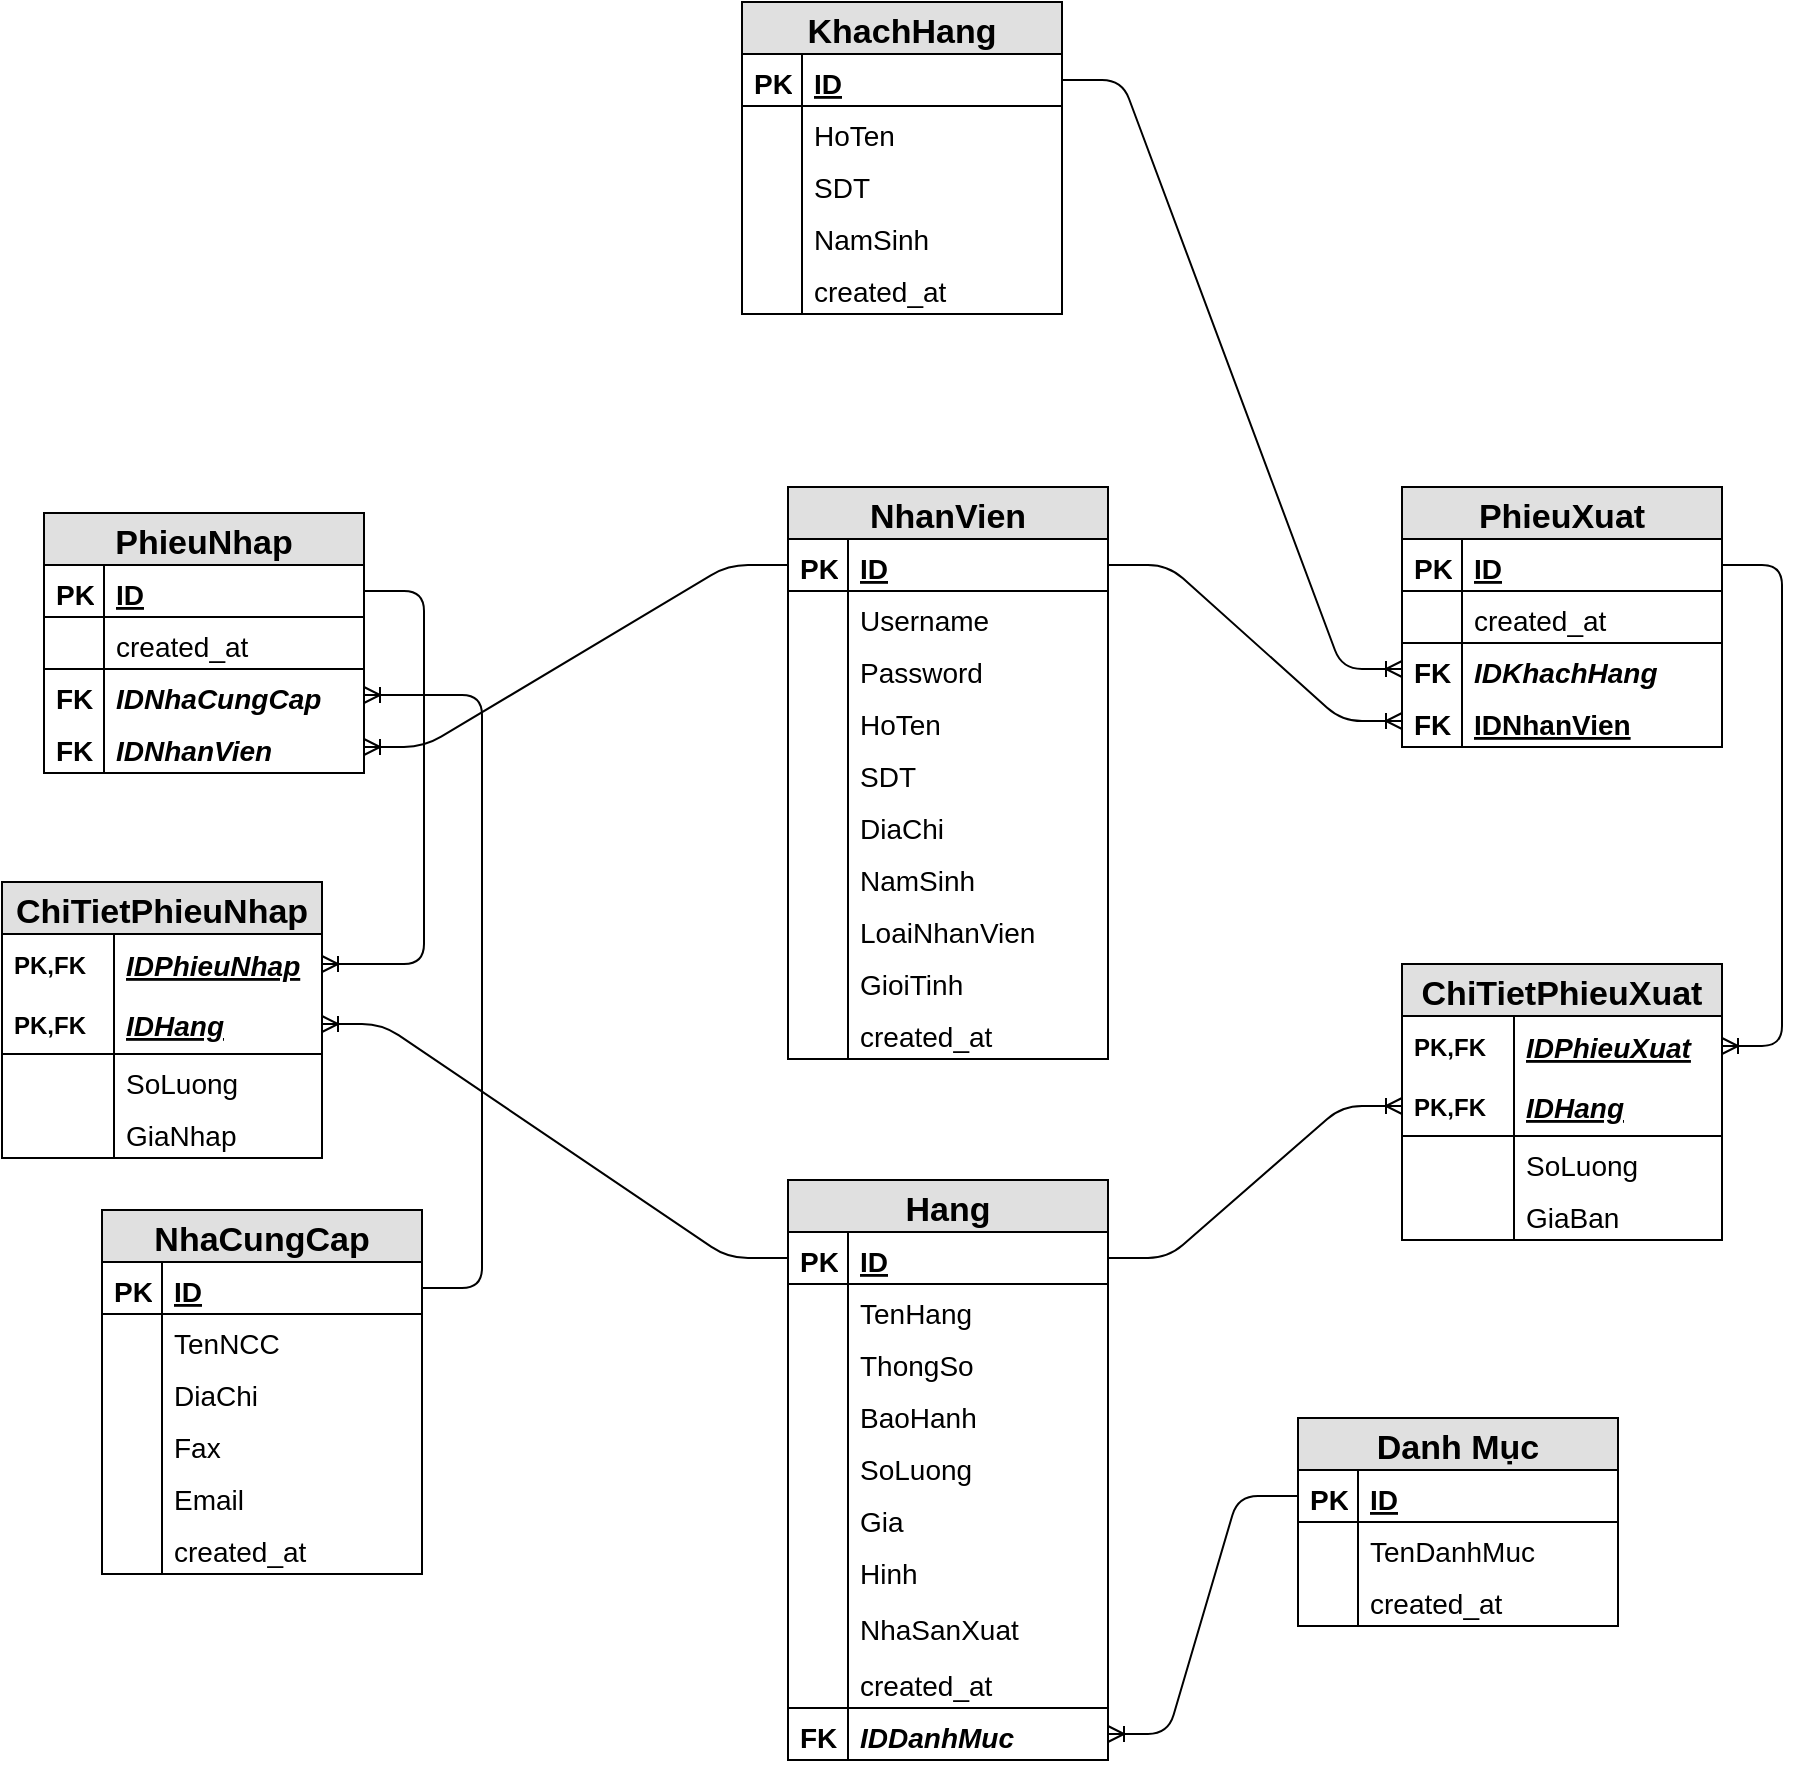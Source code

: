 <mxfile version="12.1.0" type="device" pages="1"><diagram id="Al4x4ltRxYzPL-oA0GCL" name="Page-1"><mxGraphModel dx="792" dy="425" grid="1" gridSize="10" guides="1" tooltips="1" connect="1" arrows="1" fold="1" page="1" pageScale="1" pageWidth="583" pageHeight="827" math="0" shadow="0"><root><mxCell id="0"/><mxCell id="1" parent="0"/><mxCell id="k6kVpm8Tn38-NytCqASX-301" value="" style="edgeStyle=entityRelationEdgeStyle;fontSize=12;html=1;endArrow=ERoneToMany;" parent="1" source="k6kVpm8Tn38-NytCqASX-91" target="k6kVpm8Tn38-NytCqASX-245" edge="1"><mxGeometry width="100" height="100" relative="1" as="geometry"><mxPoint x="720" y="1020" as="sourcePoint"/><mxPoint x="820" y="920" as="targetPoint"/></mxGeometry></mxCell><mxCell id="k6kVpm8Tn38-NytCqASX-16" value="Danh Mục" style="swimlane;fontStyle=1;childLayout=stackLayout;horizontal=1;startSize=26;fillColor=#e0e0e0;horizontalStack=0;resizeParent=1;resizeParentMax=0;resizeLast=0;collapsible=1;marginBottom=0;swimlaneFillColor=#ffffff;align=center;fontSize=17;" parent="1" vertex="1"><mxGeometry x="758" y="827" width="160" height="104" as="geometry"/></mxCell><mxCell id="k6kVpm8Tn38-NytCqASX-48" value="ID" style="shape=partialRectangle;top=0;left=0;right=0;bottom=1;align=left;verticalAlign=top;fillColor=none;spacingLeft=34;spacingRight=4;overflow=hidden;rotatable=0;points=[[0,0.5],[1,0.5]];portConstraint=eastwest;dropTarget=0;fontSize=14;fontStyle=5" parent="k6kVpm8Tn38-NytCqASX-16" vertex="1"><mxGeometry y="26" width="160" height="26" as="geometry"/></mxCell><mxCell id="k6kVpm8Tn38-NytCqASX-49" value="PK" style="shape=partialRectangle;top=0;left=0;bottom=0;fillColor=none;align=left;verticalAlign=top;spacingLeft=4;spacingRight=4;overflow=hidden;rotatable=0;points=[];portConstraint=eastwest;part=1;fontSize=14;fontStyle=1" parent="k6kVpm8Tn38-NytCqASX-48" vertex="1" connectable="0"><mxGeometry width="30" height="26" as="geometry"/></mxCell><mxCell id="k6kVpm8Tn38-NytCqASX-62" value="TenDanhMuc" style="shape=partialRectangle;top=0;left=0;right=0;bottom=0;align=left;verticalAlign=top;fillColor=none;spacingLeft=34;spacingRight=4;overflow=hidden;rotatable=0;points=[[0,0.5],[1,0.5]];portConstraint=eastwest;dropTarget=0;fontSize=14;" parent="k6kVpm8Tn38-NytCqASX-16" vertex="1"><mxGeometry y="52" width="160" height="26" as="geometry"/></mxCell><mxCell id="k6kVpm8Tn38-NytCqASX-63" value="" style="shape=partialRectangle;top=0;left=0;bottom=0;fillColor=none;align=left;verticalAlign=top;spacingLeft=4;spacingRight=4;overflow=hidden;rotatable=0;points=[];portConstraint=eastwest;part=1;fontSize=12;" parent="k6kVpm8Tn38-NytCqASX-62" vertex="1" connectable="0"><mxGeometry width="30" height="26" as="geometry"/></mxCell><mxCell id="k6kVpm8Tn38-NytCqASX-71" value="created_at" style="shape=partialRectangle;top=0;left=0;right=0;bottom=0;align=left;verticalAlign=top;fillColor=none;spacingLeft=34;spacingRight=4;overflow=hidden;rotatable=0;points=[[0,0.5],[1,0.5]];portConstraint=eastwest;dropTarget=0;fontSize=14;" parent="k6kVpm8Tn38-NytCqASX-16" vertex="1"><mxGeometry y="78" width="160" height="26" as="geometry"/></mxCell><mxCell id="k6kVpm8Tn38-NytCqASX-72" value="" style="shape=partialRectangle;top=0;left=0;bottom=0;fillColor=none;align=left;verticalAlign=top;spacingLeft=4;spacingRight=4;overflow=hidden;rotatable=0;points=[];portConstraint=eastwest;part=1;fontSize=12;" parent="k6kVpm8Tn38-NytCqASX-71" vertex="1" connectable="0"><mxGeometry width="30" height="26" as="geometry"/></mxCell><mxCell id="k6kVpm8Tn38-NytCqASX-75" value="NhaCungCap" style="swimlane;fontStyle=1;childLayout=stackLayout;horizontal=1;startSize=26;fillColor=#e0e0e0;horizontalStack=0;resizeParent=1;resizeParentMax=0;resizeLast=0;collapsible=1;marginBottom=0;swimlaneFillColor=#ffffff;align=center;fontSize=17;" parent="1" vertex="1"><mxGeometry x="160" y="723" width="160" height="182" as="geometry"/></mxCell><mxCell id="k6kVpm8Tn38-NytCqASX-76" value="ID" style="shape=partialRectangle;top=0;left=0;right=0;bottom=1;align=left;verticalAlign=top;fillColor=none;spacingLeft=34;spacingRight=4;overflow=hidden;rotatable=0;points=[[0,0.5],[1,0.5]];portConstraint=eastwest;dropTarget=0;fontSize=14;fontStyle=5" parent="k6kVpm8Tn38-NytCqASX-75" vertex="1"><mxGeometry y="26" width="160" height="26" as="geometry"/></mxCell><mxCell id="k6kVpm8Tn38-NytCqASX-77" value="PK" style="shape=partialRectangle;top=0;left=0;bottom=0;fillColor=none;align=left;verticalAlign=top;spacingLeft=4;spacingRight=4;overflow=hidden;rotatable=0;points=[];portConstraint=eastwest;part=1;fontSize=14;fontStyle=1" parent="k6kVpm8Tn38-NytCqASX-76" vertex="1" connectable="0"><mxGeometry width="30" height="26" as="geometry"/></mxCell><mxCell id="k6kVpm8Tn38-NytCqASX-78" value="TenNCC" style="shape=partialRectangle;top=0;left=0;right=0;bottom=0;align=left;verticalAlign=top;fillColor=none;spacingLeft=34;spacingRight=4;overflow=hidden;rotatable=0;points=[[0,0.5],[1,0.5]];portConstraint=eastwest;dropTarget=0;fontSize=14;" parent="k6kVpm8Tn38-NytCqASX-75" vertex="1"><mxGeometry y="52" width="160" height="26" as="geometry"/></mxCell><mxCell id="k6kVpm8Tn38-NytCqASX-79" value="" style="shape=partialRectangle;top=0;left=0;bottom=0;fillColor=none;align=left;verticalAlign=top;spacingLeft=4;spacingRight=4;overflow=hidden;rotatable=0;points=[];portConstraint=eastwest;part=1;fontSize=12;" parent="k6kVpm8Tn38-NytCqASX-78" vertex="1" connectable="0"><mxGeometry width="30" height="26" as="geometry"/></mxCell><mxCell id="k6kVpm8Tn38-NytCqASX-80" value="DiaChi" style="shape=partialRectangle;top=0;left=0;right=0;bottom=0;align=left;verticalAlign=top;fillColor=none;spacingLeft=34;spacingRight=4;overflow=hidden;rotatable=0;points=[[0,0.5],[1,0.5]];portConstraint=eastwest;dropTarget=0;fontSize=14;" parent="k6kVpm8Tn38-NytCqASX-75" vertex="1"><mxGeometry y="78" width="160" height="26" as="geometry"/></mxCell><mxCell id="k6kVpm8Tn38-NytCqASX-81" value="" style="shape=partialRectangle;top=0;left=0;bottom=0;fillColor=none;align=left;verticalAlign=top;spacingLeft=4;spacingRight=4;overflow=hidden;rotatable=0;points=[];portConstraint=eastwest;part=1;fontSize=12;" parent="k6kVpm8Tn38-NytCqASX-80" vertex="1" connectable="0"><mxGeometry width="30" height="26" as="geometry"/></mxCell><mxCell id="k6kVpm8Tn38-NytCqASX-84" value="Fax" style="shape=partialRectangle;top=0;left=0;right=0;bottom=0;align=left;verticalAlign=top;fillColor=none;spacingLeft=34;spacingRight=4;overflow=hidden;rotatable=0;points=[[0,0.5],[1,0.5]];portConstraint=eastwest;dropTarget=0;fontSize=14;" parent="k6kVpm8Tn38-NytCqASX-75" vertex="1"><mxGeometry y="104" width="160" height="26" as="geometry"/></mxCell><mxCell id="k6kVpm8Tn38-NytCqASX-85" value="" style="shape=partialRectangle;top=0;left=0;bottom=0;fillColor=none;align=left;verticalAlign=top;spacingLeft=4;spacingRight=4;overflow=hidden;rotatable=0;points=[];portConstraint=eastwest;part=1;fontSize=12;" parent="k6kVpm8Tn38-NytCqASX-84" vertex="1" connectable="0"><mxGeometry width="30" height="26" as="geometry"/></mxCell><mxCell id="k6kVpm8Tn38-NytCqASX-86" value="Email" style="shape=partialRectangle;top=0;left=0;right=0;bottom=0;align=left;verticalAlign=top;fillColor=none;spacingLeft=34;spacingRight=4;overflow=hidden;rotatable=0;points=[[0,0.5],[1,0.5]];portConstraint=eastwest;dropTarget=0;fontSize=14;" parent="k6kVpm8Tn38-NytCqASX-75" vertex="1"><mxGeometry y="130" width="160" height="26" as="geometry"/></mxCell><mxCell id="k6kVpm8Tn38-NytCqASX-87" value="" style="shape=partialRectangle;top=0;left=0;bottom=0;fillColor=none;align=left;verticalAlign=top;spacingLeft=4;spacingRight=4;overflow=hidden;rotatable=0;points=[];portConstraint=eastwest;part=1;fontSize=12;" parent="k6kVpm8Tn38-NytCqASX-86" vertex="1" connectable="0"><mxGeometry width="30" height="26" as="geometry"/></mxCell><mxCell id="k6kVpm8Tn38-NytCqASX-88" value="created_at" style="shape=partialRectangle;top=0;left=0;right=0;bottom=0;align=left;verticalAlign=top;fillColor=none;spacingLeft=34;spacingRight=4;overflow=hidden;rotatable=0;points=[[0,0.5],[1,0.5]];portConstraint=eastwest;dropTarget=0;fontSize=14;" parent="k6kVpm8Tn38-NytCqASX-75" vertex="1"><mxGeometry y="156" width="160" height="26" as="geometry"/></mxCell><mxCell id="k6kVpm8Tn38-NytCqASX-89" value="" style="shape=partialRectangle;top=0;left=0;bottom=0;fillColor=none;align=left;verticalAlign=top;spacingLeft=4;spacingRight=4;overflow=hidden;rotatable=0;points=[];portConstraint=eastwest;part=1;fontSize=12;" parent="k6kVpm8Tn38-NytCqASX-88" vertex="1" connectable="0"><mxGeometry width="30" height="26" as="geometry"/></mxCell><mxCell id="k6kVpm8Tn38-NytCqASX-90" value="Hang" style="swimlane;fontStyle=1;childLayout=stackLayout;horizontal=1;startSize=26;fillColor=#e0e0e0;horizontalStack=0;resizeParent=1;resizeParentMax=0;resizeLast=0;collapsible=1;marginBottom=0;swimlaneFillColor=#ffffff;align=center;fontSize=17;" parent="1" vertex="1"><mxGeometry x="503" y="708" width="160" height="290" as="geometry"/></mxCell><mxCell id="k6kVpm8Tn38-NytCqASX-91" value="ID" style="shape=partialRectangle;top=0;left=0;right=0;bottom=1;align=left;verticalAlign=top;fillColor=none;spacingLeft=34;spacingRight=4;overflow=hidden;rotatable=0;points=[[0,0.5],[1,0.5]];portConstraint=eastwest;dropTarget=0;fontSize=14;fontStyle=5" parent="k6kVpm8Tn38-NytCqASX-90" vertex="1"><mxGeometry y="26" width="160" height="26" as="geometry"/></mxCell><mxCell id="k6kVpm8Tn38-NytCqASX-92" value="PK" style="shape=partialRectangle;top=0;left=0;bottom=0;fillColor=none;align=left;verticalAlign=top;spacingLeft=4;spacingRight=4;overflow=hidden;rotatable=0;points=[];portConstraint=eastwest;part=1;fontSize=14;fontStyle=1" parent="k6kVpm8Tn38-NytCqASX-91" vertex="1" connectable="0"><mxGeometry width="30" height="26" as="geometry"/></mxCell><mxCell id="k6kVpm8Tn38-NytCqASX-93" value="TenHang" style="shape=partialRectangle;top=0;left=0;right=0;bottom=0;align=left;verticalAlign=top;fillColor=none;spacingLeft=34;spacingRight=4;overflow=hidden;rotatable=0;points=[[0,0.5],[1,0.5]];portConstraint=eastwest;dropTarget=0;fontSize=14;" parent="k6kVpm8Tn38-NytCqASX-90" vertex="1"><mxGeometry y="52" width="160" height="26" as="geometry"/></mxCell><mxCell id="k6kVpm8Tn38-NytCqASX-94" value="" style="shape=partialRectangle;top=0;left=0;bottom=0;fillColor=none;align=left;verticalAlign=top;spacingLeft=4;spacingRight=4;overflow=hidden;rotatable=0;points=[];portConstraint=eastwest;part=1;fontSize=12;" parent="k6kVpm8Tn38-NytCqASX-93" vertex="1" connectable="0"><mxGeometry width="30" height="26" as="geometry"/></mxCell><mxCell id="k6kVpm8Tn38-NytCqASX-95" value="ThongSo" style="shape=partialRectangle;top=0;left=0;right=0;bottom=0;align=left;verticalAlign=top;fillColor=none;spacingLeft=34;spacingRight=4;overflow=hidden;rotatable=0;points=[[0,0.5],[1,0.5]];portConstraint=eastwest;dropTarget=0;fontSize=14;" parent="k6kVpm8Tn38-NytCqASX-90" vertex="1"><mxGeometry y="78" width="160" height="26" as="geometry"/></mxCell><mxCell id="k6kVpm8Tn38-NytCqASX-96" value="" style="shape=partialRectangle;top=0;left=0;bottom=0;fillColor=none;align=left;verticalAlign=top;spacingLeft=4;spacingRight=4;overflow=hidden;rotatable=0;points=[];portConstraint=eastwest;part=1;fontSize=12;" parent="k6kVpm8Tn38-NytCqASX-95" vertex="1" connectable="0"><mxGeometry width="30" height="26" as="geometry"/></mxCell><mxCell id="k6kVpm8Tn38-NytCqASX-97" value="BaoHanh" style="shape=partialRectangle;top=0;left=0;right=0;bottom=0;align=left;verticalAlign=top;fillColor=none;spacingLeft=34;spacingRight=4;overflow=hidden;rotatable=0;points=[[0,0.5],[1,0.5]];portConstraint=eastwest;dropTarget=0;fontSize=14;" parent="k6kVpm8Tn38-NytCqASX-90" vertex="1"><mxGeometry y="104" width="160" height="26" as="geometry"/></mxCell><mxCell id="k6kVpm8Tn38-NytCqASX-98" value="" style="shape=partialRectangle;top=0;left=0;bottom=0;fillColor=none;align=left;verticalAlign=top;spacingLeft=4;spacingRight=4;overflow=hidden;rotatable=0;points=[];portConstraint=eastwest;part=1;fontSize=12;" parent="k6kVpm8Tn38-NytCqASX-97" vertex="1" connectable="0"><mxGeometry width="30" height="26" as="geometry"/></mxCell><mxCell id="k6kVpm8Tn38-NytCqASX-99" value="SoLuong" style="shape=partialRectangle;top=0;left=0;right=0;bottom=0;align=left;verticalAlign=top;fillColor=none;spacingLeft=34;spacingRight=4;overflow=hidden;rotatable=0;points=[[0,0.5],[1,0.5]];portConstraint=eastwest;dropTarget=0;fontSize=14;" parent="k6kVpm8Tn38-NytCqASX-90" vertex="1"><mxGeometry y="130" width="160" height="26" as="geometry"/></mxCell><mxCell id="k6kVpm8Tn38-NytCqASX-100" value="" style="shape=partialRectangle;top=0;left=0;bottom=0;fillColor=none;align=left;verticalAlign=top;spacingLeft=4;spacingRight=4;overflow=hidden;rotatable=0;points=[];portConstraint=eastwest;part=1;fontSize=12;" parent="k6kVpm8Tn38-NytCqASX-99" vertex="1" connectable="0"><mxGeometry width="30" height="26" as="geometry"/></mxCell><mxCell id="k6kVpm8Tn38-NytCqASX-101" value="Gia" style="shape=partialRectangle;top=0;left=0;right=0;bottom=0;align=left;verticalAlign=top;fillColor=none;spacingLeft=34;spacingRight=4;overflow=hidden;rotatable=0;points=[[0,0.5],[1,0.5]];portConstraint=eastwest;dropTarget=0;fontSize=14;" parent="k6kVpm8Tn38-NytCqASX-90" vertex="1"><mxGeometry y="156" width="160" height="26" as="geometry"/></mxCell><mxCell id="k6kVpm8Tn38-NytCqASX-102" value="" style="shape=partialRectangle;top=0;left=0;bottom=0;fillColor=none;align=left;verticalAlign=top;spacingLeft=4;spacingRight=4;overflow=hidden;rotatable=0;points=[];portConstraint=eastwest;part=1;fontSize=12;" parent="k6kVpm8Tn38-NytCqASX-101" vertex="1" connectable="0"><mxGeometry width="30" height="26" as="geometry"/></mxCell><mxCell id="k6kVpm8Tn38-NytCqASX-103" value="Hinh" style="shape=partialRectangle;top=0;left=0;right=0;bottom=0;align=left;verticalAlign=top;fillColor=none;spacingLeft=34;spacingRight=4;overflow=hidden;rotatable=0;points=[[0,0.5],[1,0.5]];portConstraint=eastwest;dropTarget=0;fontSize=14;" parent="k6kVpm8Tn38-NytCqASX-90" vertex="1"><mxGeometry y="182" width="160" height="28" as="geometry"/></mxCell><mxCell id="k6kVpm8Tn38-NytCqASX-104" value="" style="shape=partialRectangle;top=0;left=0;bottom=0;fillColor=none;align=left;verticalAlign=top;spacingLeft=4;spacingRight=4;overflow=hidden;rotatable=0;points=[];portConstraint=eastwest;part=1;fontSize=12;" parent="k6kVpm8Tn38-NytCqASX-103" vertex="1" connectable="0"><mxGeometry width="30" height="28" as="geometry"/></mxCell><mxCell id="6rK6x2AyUPmlrGDwBIdu-18" value="NhaSanXuat" style="shape=partialRectangle;top=0;left=0;right=0;bottom=0;align=left;verticalAlign=top;fillColor=none;spacingLeft=34;spacingRight=4;overflow=hidden;rotatable=0;points=[[0,0.5],[1,0.5]];portConstraint=eastwest;dropTarget=0;fontSize=14;" parent="k6kVpm8Tn38-NytCqASX-90" vertex="1"><mxGeometry y="210" width="160" height="28" as="geometry"/></mxCell><mxCell id="6rK6x2AyUPmlrGDwBIdu-19" value="" style="shape=partialRectangle;top=0;left=0;bottom=0;fillColor=none;align=left;verticalAlign=top;spacingLeft=4;spacingRight=4;overflow=hidden;rotatable=0;points=[];portConstraint=eastwest;part=1;fontSize=12;" parent="6rK6x2AyUPmlrGDwBIdu-18" vertex="1" connectable="0"><mxGeometry width="30" height="28" as="geometry"/></mxCell><mxCell id="6rK6x2AyUPmlrGDwBIdu-20" value="created_at" style="shape=partialRectangle;top=0;left=0;right=0;bottom=1;align=left;verticalAlign=top;fillColor=none;spacingLeft=34;spacingRight=4;overflow=hidden;rotatable=0;points=[[0,0.5],[1,0.5]];portConstraint=eastwest;dropTarget=0;fontSize=14;" parent="k6kVpm8Tn38-NytCqASX-90" vertex="1"><mxGeometry y="238" width="160" height="26" as="geometry"/></mxCell><mxCell id="6rK6x2AyUPmlrGDwBIdu-21" value="" style="shape=partialRectangle;top=0;left=0;bottom=0;fillColor=none;align=left;verticalAlign=top;spacingLeft=4;spacingRight=4;overflow=hidden;rotatable=0;points=[];portConstraint=eastwest;part=1;fontSize=12;" parent="6rK6x2AyUPmlrGDwBIdu-20" vertex="1" connectable="0"><mxGeometry width="30" height="26" as="geometry"/></mxCell><mxCell id="6rK6x2AyUPmlrGDwBIdu-22" value="IDDanhMuc" style="shape=partialRectangle;top=0;left=0;right=0;bottom=0;align=left;verticalAlign=top;fillColor=none;spacingLeft=34;spacingRight=4;overflow=hidden;rotatable=0;points=[[0,0.5],[1,0.5]];portConstraint=eastwest;dropTarget=0;fontSize=14;fontStyle=3" parent="k6kVpm8Tn38-NytCqASX-90" vertex="1"><mxGeometry y="264" width="160" height="26" as="geometry"/></mxCell><mxCell id="6rK6x2AyUPmlrGDwBIdu-23" value="FK" style="shape=partialRectangle;top=0;left=0;bottom=0;fillColor=none;align=left;verticalAlign=top;spacingLeft=4;spacingRight=4;overflow=hidden;rotatable=0;points=[];portConstraint=eastwest;part=1;fontSize=14;fontStyle=1" parent="6rK6x2AyUPmlrGDwBIdu-22" vertex="1" connectable="0"><mxGeometry width="30" height="26" as="geometry"/></mxCell><mxCell id="k6kVpm8Tn38-NytCqASX-129" value="NhanVien" style="swimlane;fontStyle=1;childLayout=stackLayout;horizontal=1;startSize=26;fillColor=#e0e0e0;horizontalStack=0;resizeParent=1;resizeParentMax=0;resizeLast=0;collapsible=1;marginBottom=0;swimlaneFillColor=#ffffff;align=center;fontSize=17;" parent="1" vertex="1"><mxGeometry x="503" y="361.5" width="160" height="286" as="geometry"/></mxCell><mxCell id="k6kVpm8Tn38-NytCqASX-130" value="ID" style="shape=partialRectangle;top=0;left=0;right=0;bottom=1;align=left;verticalAlign=top;fillColor=none;spacingLeft=34;spacingRight=4;overflow=hidden;rotatable=0;points=[[0,0.5],[1,0.5]];portConstraint=eastwest;dropTarget=0;fontSize=14;fontStyle=5" parent="k6kVpm8Tn38-NytCqASX-129" vertex="1"><mxGeometry y="26" width="160" height="26" as="geometry"/></mxCell><mxCell id="k6kVpm8Tn38-NytCqASX-131" value="PK" style="shape=partialRectangle;top=0;left=0;bottom=0;fillColor=none;align=left;verticalAlign=top;spacingLeft=4;spacingRight=4;overflow=hidden;rotatable=0;points=[];portConstraint=eastwest;part=1;fontSize=14;fontStyle=1" parent="k6kVpm8Tn38-NytCqASX-130" vertex="1" connectable="0"><mxGeometry width="30" height="26" as="geometry"/></mxCell><mxCell id="k6kVpm8Tn38-NytCqASX-132" value="Username" style="shape=partialRectangle;top=0;left=0;right=0;bottom=0;align=left;verticalAlign=top;fillColor=none;spacingLeft=34;spacingRight=4;overflow=hidden;rotatable=0;points=[[0,0.5],[1,0.5]];portConstraint=eastwest;dropTarget=0;fontSize=14;" parent="k6kVpm8Tn38-NytCqASX-129" vertex="1"><mxGeometry y="52" width="160" height="26" as="geometry"/></mxCell><mxCell id="k6kVpm8Tn38-NytCqASX-133" value="" style="shape=partialRectangle;top=0;left=0;bottom=0;fillColor=none;align=left;verticalAlign=top;spacingLeft=4;spacingRight=4;overflow=hidden;rotatable=0;points=[];portConstraint=eastwest;part=1;fontSize=12;" parent="k6kVpm8Tn38-NytCqASX-132" vertex="1" connectable="0"><mxGeometry width="30" height="26" as="geometry"/></mxCell><mxCell id="k6kVpm8Tn38-NytCqASX-134" value="Password" style="shape=partialRectangle;top=0;left=0;right=0;bottom=0;align=left;verticalAlign=top;fillColor=none;spacingLeft=34;spacingRight=4;overflow=hidden;rotatable=0;points=[[0,0.5],[1,0.5]];portConstraint=eastwest;dropTarget=0;fontSize=14;" parent="k6kVpm8Tn38-NytCqASX-129" vertex="1"><mxGeometry y="78" width="160" height="26" as="geometry"/></mxCell><mxCell id="k6kVpm8Tn38-NytCqASX-135" value="" style="shape=partialRectangle;top=0;left=0;bottom=0;fillColor=none;align=left;verticalAlign=top;spacingLeft=4;spacingRight=4;overflow=hidden;rotatable=0;points=[];portConstraint=eastwest;part=1;fontSize=12;" parent="k6kVpm8Tn38-NytCqASX-134" vertex="1" connectable="0"><mxGeometry width="30" height="26" as="geometry"/></mxCell><mxCell id="k6kVpm8Tn38-NytCqASX-136" value="HoTen" style="shape=partialRectangle;top=0;left=0;right=0;bottom=0;align=left;verticalAlign=top;fillColor=none;spacingLeft=34;spacingRight=4;overflow=hidden;rotatable=0;points=[[0,0.5],[1,0.5]];portConstraint=eastwest;dropTarget=0;fontSize=14;" parent="k6kVpm8Tn38-NytCqASX-129" vertex="1"><mxGeometry y="104" width="160" height="26" as="geometry"/></mxCell><mxCell id="k6kVpm8Tn38-NytCqASX-137" value="" style="shape=partialRectangle;top=0;left=0;bottom=0;fillColor=none;align=left;verticalAlign=top;spacingLeft=4;spacingRight=4;overflow=hidden;rotatable=0;points=[];portConstraint=eastwest;part=1;fontSize=12;" parent="k6kVpm8Tn38-NytCqASX-136" vertex="1" connectable="0"><mxGeometry width="30" height="26" as="geometry"/></mxCell><mxCell id="k6kVpm8Tn38-NytCqASX-138" value="SDT" style="shape=partialRectangle;top=0;left=0;right=0;bottom=0;align=left;verticalAlign=top;fillColor=none;spacingLeft=34;spacingRight=4;overflow=hidden;rotatable=0;points=[[0,0.5],[1,0.5]];portConstraint=eastwest;dropTarget=0;fontSize=14;" parent="k6kVpm8Tn38-NytCqASX-129" vertex="1"><mxGeometry y="130" width="160" height="26" as="geometry"/></mxCell><mxCell id="k6kVpm8Tn38-NytCqASX-139" value="" style="shape=partialRectangle;top=0;left=0;bottom=0;fillColor=none;align=left;verticalAlign=top;spacingLeft=4;spacingRight=4;overflow=hidden;rotatable=0;points=[];portConstraint=eastwest;part=1;fontSize=12;" parent="k6kVpm8Tn38-NytCqASX-138" vertex="1" connectable="0"><mxGeometry width="30" height="26" as="geometry"/></mxCell><mxCell id="k6kVpm8Tn38-NytCqASX-140" value="DiaChi" style="shape=partialRectangle;top=0;left=0;right=0;bottom=0;align=left;verticalAlign=top;fillColor=none;spacingLeft=34;spacingRight=4;overflow=hidden;rotatable=0;points=[[0,0.5],[1,0.5]];portConstraint=eastwest;dropTarget=0;fontSize=14;" parent="k6kVpm8Tn38-NytCqASX-129" vertex="1"><mxGeometry y="156" width="160" height="26" as="geometry"/></mxCell><mxCell id="k6kVpm8Tn38-NytCqASX-141" value="" style="shape=partialRectangle;top=0;left=0;bottom=0;fillColor=none;align=left;verticalAlign=top;spacingLeft=4;spacingRight=4;overflow=hidden;rotatable=0;points=[];portConstraint=eastwest;part=1;fontSize=12;" parent="k6kVpm8Tn38-NytCqASX-140" vertex="1" connectable="0"><mxGeometry width="30" height="26" as="geometry"/></mxCell><mxCell id="k6kVpm8Tn38-NytCqASX-142" value="NamSinh" style="shape=partialRectangle;top=0;left=0;right=0;bottom=0;align=left;verticalAlign=top;fillColor=none;spacingLeft=34;spacingRight=4;overflow=hidden;rotatable=0;points=[[0,0.5],[1,0.5]];portConstraint=eastwest;dropTarget=0;fontSize=14;" parent="k6kVpm8Tn38-NytCqASX-129" vertex="1"><mxGeometry y="182" width="160" height="26" as="geometry"/></mxCell><mxCell id="k6kVpm8Tn38-NytCqASX-143" value="" style="shape=partialRectangle;top=0;left=0;bottom=0;fillColor=none;align=left;verticalAlign=top;spacingLeft=4;spacingRight=4;overflow=hidden;rotatable=0;points=[];portConstraint=eastwest;part=1;fontSize=12;" parent="k6kVpm8Tn38-NytCqASX-142" vertex="1" connectable="0"><mxGeometry width="30" height="26" as="geometry"/></mxCell><mxCell id="k6kVpm8Tn38-NytCqASX-144" value="LoaiNhanVien" style="shape=partialRectangle;top=0;left=0;right=0;bottom=0;align=left;verticalAlign=top;fillColor=none;spacingLeft=34;spacingRight=4;overflow=hidden;rotatable=0;points=[[0,0.5],[1,0.5]];portConstraint=eastwest;dropTarget=0;fontSize=14;" parent="k6kVpm8Tn38-NytCqASX-129" vertex="1"><mxGeometry y="208" width="160" height="26" as="geometry"/></mxCell><mxCell id="k6kVpm8Tn38-NytCqASX-145" value="" style="shape=partialRectangle;top=0;left=0;bottom=0;fillColor=none;align=left;verticalAlign=top;spacingLeft=4;spacingRight=4;overflow=hidden;rotatable=0;points=[];portConstraint=eastwest;part=1;fontSize=12;" parent="k6kVpm8Tn38-NytCqASX-144" vertex="1" connectable="0"><mxGeometry width="30" height="26" as="geometry"/></mxCell><mxCell id="k6kVpm8Tn38-NytCqASX-146" value="GioiTinh" style="shape=partialRectangle;top=0;left=0;right=0;bottom=0;align=left;verticalAlign=top;fillColor=none;spacingLeft=34;spacingRight=4;overflow=hidden;rotatable=0;points=[[0,0.5],[1,0.5]];portConstraint=eastwest;dropTarget=0;fontSize=14;" parent="k6kVpm8Tn38-NytCqASX-129" vertex="1"><mxGeometry y="234" width="160" height="26" as="geometry"/></mxCell><mxCell id="k6kVpm8Tn38-NytCqASX-147" value="" style="shape=partialRectangle;top=0;left=0;bottom=0;fillColor=none;align=left;verticalAlign=top;spacingLeft=4;spacingRight=4;overflow=hidden;rotatable=0;points=[];portConstraint=eastwest;part=1;fontSize=12;" parent="k6kVpm8Tn38-NytCqASX-146" vertex="1" connectable="0"><mxGeometry width="30" height="26" as="geometry"/></mxCell><mxCell id="k6kVpm8Tn38-NytCqASX-148" value="created_at" style="shape=partialRectangle;top=0;left=0;right=0;bottom=0;align=left;verticalAlign=top;fillColor=none;spacingLeft=34;spacingRight=4;overflow=hidden;rotatable=0;points=[[0,0.5],[1,0.5]];portConstraint=eastwest;dropTarget=0;fontSize=14;" parent="k6kVpm8Tn38-NytCqASX-129" vertex="1"><mxGeometry y="260" width="160" height="26" as="geometry"/></mxCell><mxCell id="k6kVpm8Tn38-NytCqASX-149" value="" style="shape=partialRectangle;top=0;left=0;bottom=0;fillColor=none;align=left;verticalAlign=top;spacingLeft=4;spacingRight=4;overflow=hidden;rotatable=0;points=[];portConstraint=eastwest;part=1;fontSize=12;" parent="k6kVpm8Tn38-NytCqASX-148" vertex="1" connectable="0"><mxGeometry width="30" height="26" as="geometry"/></mxCell><mxCell id="k6kVpm8Tn38-NytCqASX-150" value="PhieuNhap" style="swimlane;fontStyle=1;childLayout=stackLayout;horizontal=1;startSize=26;fillColor=#e0e0e0;horizontalStack=0;resizeParent=1;resizeParentMax=0;resizeLast=0;collapsible=1;marginBottom=0;swimlaneFillColor=#ffffff;align=center;fontSize=17;" parent="1" vertex="1"><mxGeometry x="131" y="374.5" width="160" height="130" as="geometry"/></mxCell><mxCell id="k6kVpm8Tn38-NytCqASX-151" value="ID" style="shape=partialRectangle;top=0;left=0;right=0;bottom=1;align=left;verticalAlign=top;fillColor=none;spacingLeft=34;spacingRight=4;overflow=hidden;rotatable=0;points=[[0,0.5],[1,0.5]];portConstraint=eastwest;dropTarget=0;fontSize=14;fontStyle=5" parent="k6kVpm8Tn38-NytCqASX-150" vertex="1"><mxGeometry y="26" width="160" height="26" as="geometry"/></mxCell><mxCell id="k6kVpm8Tn38-NytCqASX-152" value="PK" style="shape=partialRectangle;top=0;left=0;bottom=0;fillColor=none;align=left;verticalAlign=top;spacingLeft=4;spacingRight=4;overflow=hidden;rotatable=0;points=[];portConstraint=eastwest;part=1;fontSize=14;fontStyle=1" parent="k6kVpm8Tn38-NytCqASX-151" vertex="1" connectable="0"><mxGeometry width="30" height="26" as="geometry"/></mxCell><mxCell id="k6kVpm8Tn38-NytCqASX-165" value="created_at" style="shape=partialRectangle;top=0;left=0;right=0;bottom=1;align=left;verticalAlign=top;fillColor=none;spacingLeft=34;spacingRight=4;overflow=hidden;rotatable=0;points=[[0,0.5],[1,0.5]];portConstraint=eastwest;dropTarget=0;fontSize=14;" parent="k6kVpm8Tn38-NytCqASX-150" vertex="1"><mxGeometry y="52" width="160" height="26" as="geometry"/></mxCell><mxCell id="k6kVpm8Tn38-NytCqASX-166" value="" style="shape=partialRectangle;top=0;left=0;bottom=0;fillColor=none;align=left;verticalAlign=top;spacingLeft=4;spacingRight=4;overflow=hidden;rotatable=0;points=[];portConstraint=eastwest;part=1;fontSize=12;" parent="k6kVpm8Tn38-NytCqASX-165" vertex="1" connectable="0"><mxGeometry width="30" height="26" as="geometry"/></mxCell><mxCell id="k6kVpm8Tn38-NytCqASX-167" value="IDNhaCungCap" style="shape=partialRectangle;top=0;left=0;right=0;bottom=0;align=left;verticalAlign=top;fillColor=none;spacingLeft=34;spacingRight=4;overflow=hidden;rotatable=0;points=[[0,0.5],[1,0.5]];portConstraint=eastwest;dropTarget=0;fontSize=14;fontStyle=3" parent="k6kVpm8Tn38-NytCqASX-150" vertex="1"><mxGeometry y="78" width="160" height="26" as="geometry"/></mxCell><mxCell id="k6kVpm8Tn38-NytCqASX-168" value="FK" style="shape=partialRectangle;top=0;left=0;bottom=0;fillColor=none;align=left;verticalAlign=top;spacingLeft=4;spacingRight=4;overflow=hidden;rotatable=0;points=[];portConstraint=eastwest;part=1;fontSize=14;fontStyle=1" parent="k6kVpm8Tn38-NytCqASX-167" vertex="1" connectable="0"><mxGeometry width="30" height="26" as="geometry"/></mxCell><mxCell id="k6kVpm8Tn38-NytCqASX-169" value="IDNhanVien" style="shape=partialRectangle;top=0;left=0;right=0;bottom=0;align=left;verticalAlign=top;fillColor=none;spacingLeft=34;spacingRight=4;overflow=hidden;rotatable=0;points=[[0,0.5],[1,0.5]];portConstraint=eastwest;dropTarget=0;fontSize=14;fontStyle=3" parent="k6kVpm8Tn38-NytCqASX-150" vertex="1"><mxGeometry y="104" width="160" height="26" as="geometry"/></mxCell><mxCell id="k6kVpm8Tn38-NytCqASX-170" value="FK" style="shape=partialRectangle;top=0;left=0;bottom=0;fillColor=none;align=left;verticalAlign=top;spacingLeft=4;spacingRight=4;overflow=hidden;rotatable=0;points=[];portConstraint=eastwest;part=1;fontSize=14;fontStyle=1" parent="k6kVpm8Tn38-NytCqASX-169" vertex="1" connectable="0"><mxGeometry width="30" height="26" as="geometry"/></mxCell><mxCell id="k6kVpm8Tn38-NytCqASX-203" value="ChiTietPhieuNhap" style="swimlane;fontStyle=1;childLayout=stackLayout;horizontal=1;startSize=26;fillColor=#e0e0e0;horizontalStack=0;resizeParent=1;resizeParentMax=0;resizeLast=0;collapsible=1;marginBottom=0;swimlaneFillColor=#ffffff;align=center;fontSize=17;" parent="1" vertex="1"><mxGeometry x="110" y="559" width="160" height="138" as="geometry"/></mxCell><mxCell id="k6kVpm8Tn38-NytCqASX-204" value="IDPhieuNhap" style="shape=partialRectangle;top=0;left=0;right=0;bottom=0;align=left;verticalAlign=middle;fillColor=none;spacingLeft=60;spacingRight=4;overflow=hidden;rotatable=0;points=[[0,0.5],[1,0.5]];portConstraint=eastwest;dropTarget=0;fontStyle=7;fontSize=14;" parent="k6kVpm8Tn38-NytCqASX-203" vertex="1"><mxGeometry y="26" width="160" height="30" as="geometry"/></mxCell><mxCell id="k6kVpm8Tn38-NytCqASX-205" value="PK,FK" style="shape=partialRectangle;fontStyle=1;top=0;left=0;bottom=0;fillColor=none;align=left;verticalAlign=middle;spacingLeft=4;spacingRight=4;overflow=hidden;rotatable=0;points=[];portConstraint=eastwest;part=1;fontSize=12;" parent="k6kVpm8Tn38-NytCqASX-204" vertex="1" connectable="0"><mxGeometry width="56" height="30" as="geometry"/></mxCell><mxCell id="k6kVpm8Tn38-NytCqASX-206" value="IDHang" style="shape=partialRectangle;top=0;left=0;right=0;bottom=1;align=left;verticalAlign=middle;fillColor=none;spacingLeft=60;spacingRight=4;overflow=hidden;rotatable=0;points=[[0,0.5],[1,0.5]];portConstraint=eastwest;dropTarget=0;fontStyle=7;fontSize=14;" parent="k6kVpm8Tn38-NytCqASX-203" vertex="1"><mxGeometry y="56" width="160" height="30" as="geometry"/></mxCell><mxCell id="k6kVpm8Tn38-NytCqASX-207" value="PK,FK" style="shape=partialRectangle;fontStyle=1;top=0;left=0;bottom=0;fillColor=none;align=left;verticalAlign=middle;spacingLeft=4;spacingRight=4;overflow=hidden;rotatable=0;points=[];portConstraint=eastwest;part=1;fontSize=12;" parent="k6kVpm8Tn38-NytCqASX-206" vertex="1" connectable="0"><mxGeometry width="56" height="30" as="geometry"/></mxCell><mxCell id="k6kVpm8Tn38-NytCqASX-208" value="SoLuong" style="shape=partialRectangle;top=0;left=0;right=0;bottom=0;align=left;verticalAlign=top;fillColor=none;spacingLeft=60;spacingRight=4;overflow=hidden;rotatable=0;points=[[0,0.5],[1,0.5]];portConstraint=eastwest;dropTarget=0;fontSize=14;" parent="k6kVpm8Tn38-NytCqASX-203" vertex="1"><mxGeometry y="86" width="160" height="26" as="geometry"/></mxCell><mxCell id="k6kVpm8Tn38-NytCqASX-209" value="" style="shape=partialRectangle;top=0;left=0;bottom=0;fillColor=none;align=left;verticalAlign=top;spacingLeft=4;spacingRight=4;overflow=hidden;rotatable=0;points=[];portConstraint=eastwest;part=1;fontSize=12;" parent="k6kVpm8Tn38-NytCqASX-208" vertex="1" connectable="0"><mxGeometry width="56" height="26" as="geometry"/></mxCell><mxCell id="HZcsntT1KfpfPztdgcFc-11" value="GiaNhap" style="shape=partialRectangle;top=0;left=0;right=0;bottom=0;align=left;verticalAlign=top;fillColor=none;spacingLeft=60;spacingRight=4;overflow=hidden;rotatable=0;points=[[0,0.5],[1,0.5]];portConstraint=eastwest;dropTarget=0;fontSize=14;" parent="k6kVpm8Tn38-NytCqASX-203" vertex="1"><mxGeometry y="112" width="160" height="26" as="geometry"/></mxCell><mxCell id="HZcsntT1KfpfPztdgcFc-12" value="" style="shape=partialRectangle;top=0;left=0;bottom=0;fillColor=none;align=left;verticalAlign=top;spacingLeft=4;spacingRight=4;overflow=hidden;rotatable=0;points=[];portConstraint=eastwest;part=1;fontSize=12;" parent="HZcsntT1KfpfPztdgcFc-11" vertex="1" connectable="0"><mxGeometry width="56" height="26" as="geometry"/></mxCell><mxCell id="k6kVpm8Tn38-NytCqASX-221" value="PhieuXuat" style="swimlane;fontStyle=1;childLayout=stackLayout;horizontal=1;startSize=26;fillColor=#e0e0e0;horizontalStack=0;resizeParent=1;resizeParentMax=0;resizeLast=0;collapsible=1;marginBottom=0;swimlaneFillColor=#ffffff;align=center;fontSize=17;" parent="1" vertex="1"><mxGeometry x="810" y="361.5" width="160" height="130" as="geometry"/></mxCell><mxCell id="k6kVpm8Tn38-NytCqASX-222" value="ID" style="shape=partialRectangle;top=0;left=0;right=0;bottom=1;align=left;verticalAlign=top;fillColor=none;spacingLeft=34;spacingRight=4;overflow=hidden;rotatable=0;points=[[0,0.5],[1,0.5]];portConstraint=eastwest;dropTarget=0;fontSize=14;fontStyle=5" parent="k6kVpm8Tn38-NytCqASX-221" vertex="1"><mxGeometry y="26" width="160" height="26" as="geometry"/></mxCell><mxCell id="k6kVpm8Tn38-NytCqASX-223" value="PK" style="shape=partialRectangle;top=0;left=0;bottom=0;fillColor=none;align=left;verticalAlign=top;spacingLeft=4;spacingRight=4;overflow=hidden;rotatable=0;points=[];portConstraint=eastwest;part=1;fontSize=14;fontStyle=1" parent="k6kVpm8Tn38-NytCqASX-222" vertex="1" connectable="0"><mxGeometry width="30" height="26" as="geometry"/></mxCell><mxCell id="k6kVpm8Tn38-NytCqASX-236" value="created_at" style="shape=partialRectangle;top=0;left=0;right=0;bottom=1;align=left;verticalAlign=top;fillColor=none;spacingLeft=34;spacingRight=4;overflow=hidden;rotatable=0;points=[[0,0.5],[1,0.5]];portConstraint=eastwest;dropTarget=0;fontSize=14;" parent="k6kVpm8Tn38-NytCqASX-221" vertex="1"><mxGeometry y="52" width="160" height="26" as="geometry"/></mxCell><mxCell id="k6kVpm8Tn38-NytCqASX-237" value="" style="shape=partialRectangle;top=0;left=0;bottom=0;fillColor=none;align=left;verticalAlign=top;spacingLeft=4;spacingRight=4;overflow=hidden;rotatable=0;points=[];portConstraint=eastwest;part=1;fontSize=12;" parent="k6kVpm8Tn38-NytCqASX-236" vertex="1" connectable="0"><mxGeometry width="30" height="26" as="geometry"/></mxCell><mxCell id="k6kVpm8Tn38-NytCqASX-238" value="IDKhachHang" style="shape=partialRectangle;top=0;left=0;right=0;bottom=0;align=left;verticalAlign=top;fillColor=none;spacingLeft=34;spacingRight=4;overflow=hidden;rotatable=0;points=[[0,0.5],[1,0.5]];portConstraint=eastwest;dropTarget=0;fontSize=14;fontStyle=3" parent="k6kVpm8Tn38-NytCqASX-221" vertex="1"><mxGeometry y="78" width="160" height="26" as="geometry"/></mxCell><mxCell id="k6kVpm8Tn38-NytCqASX-239" value="FK" style="shape=partialRectangle;top=0;left=0;bottom=0;fillColor=none;align=left;verticalAlign=top;spacingLeft=4;spacingRight=4;overflow=hidden;rotatable=0;points=[];portConstraint=eastwest;part=1;fontSize=14;fontStyle=1" parent="k6kVpm8Tn38-NytCqASX-238" vertex="1" connectable="0"><mxGeometry width="30" height="26" as="geometry"/></mxCell><mxCell id="t3YXJfEzwPmzdDjAQg4R-2" value="IDNhanVien" style="shape=partialRectangle;top=0;left=0;right=0;bottom=1;align=left;verticalAlign=top;fillColor=none;spacingLeft=34;spacingRight=4;overflow=hidden;rotatable=0;points=[[0,0.5],[1,0.5]];portConstraint=eastwest;dropTarget=0;fontSize=14;fontStyle=5" parent="k6kVpm8Tn38-NytCqASX-221" vertex="1"><mxGeometry y="104" width="160" height="26" as="geometry"/></mxCell><mxCell id="t3YXJfEzwPmzdDjAQg4R-3" value="FK" style="shape=partialRectangle;top=0;left=0;bottom=0;fillColor=none;align=left;verticalAlign=top;spacingLeft=4;spacingRight=4;overflow=hidden;rotatable=0;points=[];portConstraint=eastwest;part=1;fontSize=14;fontStyle=1" parent="t3YXJfEzwPmzdDjAQg4R-2" vertex="1" connectable="0"><mxGeometry width="30" height="26" as="geometry"/></mxCell><mxCell id="k6kVpm8Tn38-NytCqASX-242" value="ChiTietPhieuXuat" style="swimlane;fontStyle=1;childLayout=stackLayout;horizontal=1;startSize=26;fillColor=#e0e0e0;horizontalStack=0;resizeParent=1;resizeParentMax=0;resizeLast=0;collapsible=1;marginBottom=0;swimlaneFillColor=#ffffff;align=center;fontSize=17;" parent="1" vertex="1"><mxGeometry x="810" y="600" width="160" height="138" as="geometry"/></mxCell><mxCell id="k6kVpm8Tn38-NytCqASX-243" value="IDPhieuXuat" style="shape=partialRectangle;top=0;left=0;right=0;bottom=0;align=left;verticalAlign=middle;fillColor=none;spacingLeft=60;spacingRight=4;overflow=hidden;rotatable=0;points=[[0,0.5],[1,0.5]];portConstraint=eastwest;dropTarget=0;fontStyle=7;fontSize=14;" parent="k6kVpm8Tn38-NytCqASX-242" vertex="1"><mxGeometry y="26" width="160" height="30" as="geometry"/></mxCell><mxCell id="k6kVpm8Tn38-NytCqASX-244" value="PK,FK" style="shape=partialRectangle;fontStyle=1;top=0;left=0;bottom=0;fillColor=none;align=left;verticalAlign=middle;spacingLeft=4;spacingRight=4;overflow=hidden;rotatable=0;points=[];portConstraint=eastwest;part=1;fontSize=12;" parent="k6kVpm8Tn38-NytCqASX-243" vertex="1" connectable="0"><mxGeometry width="56" height="30" as="geometry"/></mxCell><mxCell id="k6kVpm8Tn38-NytCqASX-245" value="IDHang" style="shape=partialRectangle;top=0;left=0;right=0;bottom=1;align=left;verticalAlign=middle;fillColor=none;spacingLeft=60;spacingRight=4;overflow=hidden;rotatable=0;points=[[0,0.5],[1,0.5]];portConstraint=eastwest;dropTarget=0;fontStyle=7;fontSize=14;" parent="k6kVpm8Tn38-NytCqASX-242" vertex="1"><mxGeometry y="56" width="160" height="30" as="geometry"/></mxCell><mxCell id="k6kVpm8Tn38-NytCqASX-246" value="PK,FK" style="shape=partialRectangle;fontStyle=1;top=0;left=0;bottom=0;fillColor=none;align=left;verticalAlign=middle;spacingLeft=4;spacingRight=4;overflow=hidden;rotatable=0;points=[];portConstraint=eastwest;part=1;fontSize=12;" parent="k6kVpm8Tn38-NytCqASX-245" vertex="1" connectable="0"><mxGeometry width="56" height="30" as="geometry"/></mxCell><mxCell id="k6kVpm8Tn38-NytCqASX-247" value="SoLuong" style="shape=partialRectangle;top=0;left=0;right=0;bottom=0;align=left;verticalAlign=top;fillColor=none;spacingLeft=60;spacingRight=4;overflow=hidden;rotatable=0;points=[[0,0.5],[1,0.5]];portConstraint=eastwest;dropTarget=0;fontSize=14;" parent="k6kVpm8Tn38-NytCqASX-242" vertex="1"><mxGeometry y="86" width="160" height="26" as="geometry"/></mxCell><mxCell id="k6kVpm8Tn38-NytCqASX-248" value="" style="shape=partialRectangle;top=0;left=0;bottom=0;fillColor=none;align=left;verticalAlign=top;spacingLeft=4;spacingRight=4;overflow=hidden;rotatable=0;points=[];portConstraint=eastwest;part=1;fontSize=12;" parent="k6kVpm8Tn38-NytCqASX-247" vertex="1" connectable="0"><mxGeometry width="56" height="26" as="geometry"/></mxCell><mxCell id="iIr8CqGmiw8qvBmWburM-1" value="GiaBan" style="shape=partialRectangle;top=0;left=0;right=0;bottom=0;align=left;verticalAlign=top;fillColor=none;spacingLeft=60;spacingRight=4;overflow=hidden;rotatable=0;points=[[0,0.5],[1,0.5]];portConstraint=eastwest;dropTarget=0;fontSize=14;" vertex="1" parent="k6kVpm8Tn38-NytCqASX-242"><mxGeometry y="112" width="160" height="26" as="geometry"/></mxCell><mxCell id="iIr8CqGmiw8qvBmWburM-2" value="" style="shape=partialRectangle;top=0;left=0;bottom=0;fillColor=none;align=left;verticalAlign=top;spacingLeft=4;spacingRight=4;overflow=hidden;rotatable=0;points=[];portConstraint=eastwest;part=1;fontSize=12;" vertex="1" connectable="0" parent="iIr8CqGmiw8qvBmWburM-1"><mxGeometry width="56" height="26" as="geometry"/></mxCell><mxCell id="k6kVpm8Tn38-NytCqASX-249" value="KhachHang" style="swimlane;fontStyle=1;childLayout=stackLayout;horizontal=1;startSize=26;fillColor=#e0e0e0;horizontalStack=0;resizeParent=1;resizeParentMax=0;resizeLast=0;collapsible=1;marginBottom=0;swimlaneFillColor=#ffffff;align=center;fontSize=17;" parent="1" vertex="1"><mxGeometry x="480" y="119" width="160" height="156" as="geometry"/></mxCell><mxCell id="k6kVpm8Tn38-NytCqASX-250" value="ID" style="shape=partialRectangle;top=0;left=0;right=0;bottom=1;align=left;verticalAlign=top;fillColor=none;spacingLeft=34;spacingRight=4;overflow=hidden;rotatable=0;points=[[0,0.5],[1,0.5]];portConstraint=eastwest;dropTarget=0;fontSize=14;fontStyle=5" parent="k6kVpm8Tn38-NytCqASX-249" vertex="1"><mxGeometry y="26" width="160" height="26" as="geometry"/></mxCell><mxCell id="k6kVpm8Tn38-NytCqASX-251" value="PK" style="shape=partialRectangle;top=0;left=0;bottom=0;fillColor=none;align=left;verticalAlign=top;spacingLeft=4;spacingRight=4;overflow=hidden;rotatable=0;points=[];portConstraint=eastwest;part=1;fontSize=14;fontStyle=1" parent="k6kVpm8Tn38-NytCqASX-250" vertex="1" connectable="0"><mxGeometry width="30" height="26" as="geometry"/></mxCell><mxCell id="k6kVpm8Tn38-NytCqASX-252" value="HoTen" style="shape=partialRectangle;top=0;left=0;right=0;bottom=0;align=left;verticalAlign=top;fillColor=none;spacingLeft=34;spacingRight=4;overflow=hidden;rotatable=0;points=[[0,0.5],[1,0.5]];portConstraint=eastwest;dropTarget=0;fontSize=14;" parent="k6kVpm8Tn38-NytCqASX-249" vertex="1"><mxGeometry y="52" width="160" height="26" as="geometry"/></mxCell><mxCell id="k6kVpm8Tn38-NytCqASX-253" value="" style="shape=partialRectangle;top=0;left=0;bottom=0;fillColor=none;align=left;verticalAlign=top;spacingLeft=4;spacingRight=4;overflow=hidden;rotatable=0;points=[];portConstraint=eastwest;part=1;fontSize=12;" parent="k6kVpm8Tn38-NytCqASX-252" vertex="1" connectable="0"><mxGeometry width="30" height="26" as="geometry"/></mxCell><mxCell id="k6kVpm8Tn38-NytCqASX-258" value="SDT" style="shape=partialRectangle;top=0;left=0;right=0;bottom=0;align=left;verticalAlign=top;fillColor=none;spacingLeft=34;spacingRight=4;overflow=hidden;rotatable=0;points=[[0,0.5],[1,0.5]];portConstraint=eastwest;dropTarget=0;fontSize=14;" parent="k6kVpm8Tn38-NytCqASX-249" vertex="1"><mxGeometry y="78" width="160" height="26" as="geometry"/></mxCell><mxCell id="k6kVpm8Tn38-NytCqASX-259" value="" style="shape=partialRectangle;top=0;left=0;bottom=0;fillColor=none;align=left;verticalAlign=top;spacingLeft=4;spacingRight=4;overflow=hidden;rotatable=0;points=[];portConstraint=eastwest;part=1;fontSize=12;" parent="k6kVpm8Tn38-NytCqASX-258" vertex="1" connectable="0"><mxGeometry width="30" height="26" as="geometry"/></mxCell><mxCell id="k6kVpm8Tn38-NytCqASX-262" value="NamSinh" style="shape=partialRectangle;top=0;left=0;right=0;bottom=0;align=left;verticalAlign=top;fillColor=none;spacingLeft=34;spacingRight=4;overflow=hidden;rotatable=0;points=[[0,0.5],[1,0.5]];portConstraint=eastwest;dropTarget=0;fontSize=14;" parent="k6kVpm8Tn38-NytCqASX-249" vertex="1"><mxGeometry y="104" width="160" height="26" as="geometry"/></mxCell><mxCell id="k6kVpm8Tn38-NytCqASX-263" value="" style="shape=partialRectangle;top=0;left=0;bottom=0;fillColor=none;align=left;verticalAlign=top;spacingLeft=4;spacingRight=4;overflow=hidden;rotatable=0;points=[];portConstraint=eastwest;part=1;fontSize=12;" parent="k6kVpm8Tn38-NytCqASX-262" vertex="1" connectable="0"><mxGeometry width="30" height="26" as="geometry"/></mxCell><mxCell id="k6kVpm8Tn38-NytCqASX-268" value="created_at" style="shape=partialRectangle;top=0;left=0;right=0;bottom=0;align=left;verticalAlign=top;fillColor=none;spacingLeft=34;spacingRight=4;overflow=hidden;rotatable=0;points=[[0,0.5],[1,0.5]];portConstraint=eastwest;dropTarget=0;fontSize=14;" parent="k6kVpm8Tn38-NytCqASX-249" vertex="1"><mxGeometry y="130" width="160" height="26" as="geometry"/></mxCell><mxCell id="k6kVpm8Tn38-NytCqASX-269" value="" style="shape=partialRectangle;top=0;left=0;bottom=0;fillColor=none;align=left;verticalAlign=top;spacingLeft=4;spacingRight=4;overflow=hidden;rotatable=0;points=[];portConstraint=eastwest;part=1;fontSize=12;" parent="k6kVpm8Tn38-NytCqASX-268" vertex="1" connectable="0"><mxGeometry width="30" height="26" as="geometry"/></mxCell><mxCell id="k6kVpm8Tn38-NytCqASX-282" value="" style="edgeStyle=entityRelationEdgeStyle;fontSize=12;html=1;endArrow=ERoneToMany;" parent="1" source="k6kVpm8Tn38-NytCqASX-130" target="k6kVpm8Tn38-NytCqASX-169" edge="1"><mxGeometry width="100" height="100" relative="1" as="geometry"><mxPoint x="350" y="760" as="sourcePoint"/><mxPoint x="450" y="660" as="targetPoint"/></mxGeometry></mxCell><mxCell id="k6kVpm8Tn38-NytCqASX-283" value="" style="edgeStyle=entityRelationEdgeStyle;fontSize=12;html=1;endArrow=ERoneToMany;" parent="1" source="k6kVpm8Tn38-NytCqASX-151" target="k6kVpm8Tn38-NytCqASX-204" edge="1"><mxGeometry width="100" height="100" relative="1" as="geometry"><mxPoint x="30" y="1010" as="sourcePoint"/><mxPoint x="130" y="910" as="targetPoint"/></mxGeometry></mxCell><mxCell id="k6kVpm8Tn38-NytCqASX-284" value="" style="edgeStyle=entityRelationEdgeStyle;fontSize=12;html=1;endArrow=ERoneToMany;" parent="1" source="k6kVpm8Tn38-NytCqASX-91" target="k6kVpm8Tn38-NytCqASX-206" edge="1"><mxGeometry width="100" height="100" relative="1" as="geometry"><mxPoint x="140" y="1020" as="sourcePoint"/><mxPoint x="240" y="920" as="targetPoint"/></mxGeometry></mxCell><mxCell id="k6kVpm8Tn38-NytCqASX-286" value="" style="edgeStyle=entityRelationEdgeStyle;fontSize=12;html=1;endArrow=ERoneToMany;" parent="1" source="k6kVpm8Tn38-NytCqASX-130" target="t3YXJfEzwPmzdDjAQg4R-2" edge="1"><mxGeometry width="100" height="100" relative="1" as="geometry"><mxPoint x="710" y="990" as="sourcePoint"/><mxPoint x="810" y="890" as="targetPoint"/></mxGeometry></mxCell><mxCell id="k6kVpm8Tn38-NytCqASX-299" value="" style="edgeStyle=entityRelationEdgeStyle;fontSize=12;html=1;endArrow=ERoneToMany;" parent="1" source="k6kVpm8Tn38-NytCqASX-222" target="k6kVpm8Tn38-NytCqASX-243" edge="1"><mxGeometry width="100" height="100" relative="1" as="geometry"><mxPoint x="380" y="1040" as="sourcePoint"/><mxPoint x="480" y="940" as="targetPoint"/></mxGeometry></mxCell><mxCell id="k6kVpm8Tn38-NytCqASX-307" value="" style="edgeStyle=entityRelationEdgeStyle;fontSize=12;html=1;endArrow=ERoneToMany;" parent="1" source="k6kVpm8Tn38-NytCqASX-76" target="k6kVpm8Tn38-NytCqASX-167" edge="1"><mxGeometry width="100" height="100" relative="1" as="geometry"><mxPoint y="730" as="sourcePoint"/><mxPoint x="100" y="630" as="targetPoint"/></mxGeometry></mxCell><mxCell id="t3YXJfEzwPmzdDjAQg4R-4" value="" style="edgeStyle=entityRelationEdgeStyle;fontSize=12;html=1;endArrow=ERoneToMany;" parent="1" source="k6kVpm8Tn38-NytCqASX-250" target="k6kVpm8Tn38-NytCqASX-238" edge="1"><mxGeometry width="100" height="100" relative="1" as="geometry"><mxPoint x="740" y="260" as="sourcePoint"/><mxPoint x="840" y="160" as="targetPoint"/></mxGeometry></mxCell><mxCell id="6rK6x2AyUPmlrGDwBIdu-26" value="" style="edgeStyle=entityRelationEdgeStyle;fontSize=12;html=1;endArrow=ERoneToMany;" parent="1" source="k6kVpm8Tn38-NytCqASX-48" target="6rK6x2AyUPmlrGDwBIdu-22" edge="1"><mxGeometry width="100" height="100" relative="1" as="geometry"><mxPoint x="670" y="1150" as="sourcePoint"/><mxPoint x="770" y="1050" as="targetPoint"/></mxGeometry></mxCell></root></mxGraphModel></diagram></mxfile>